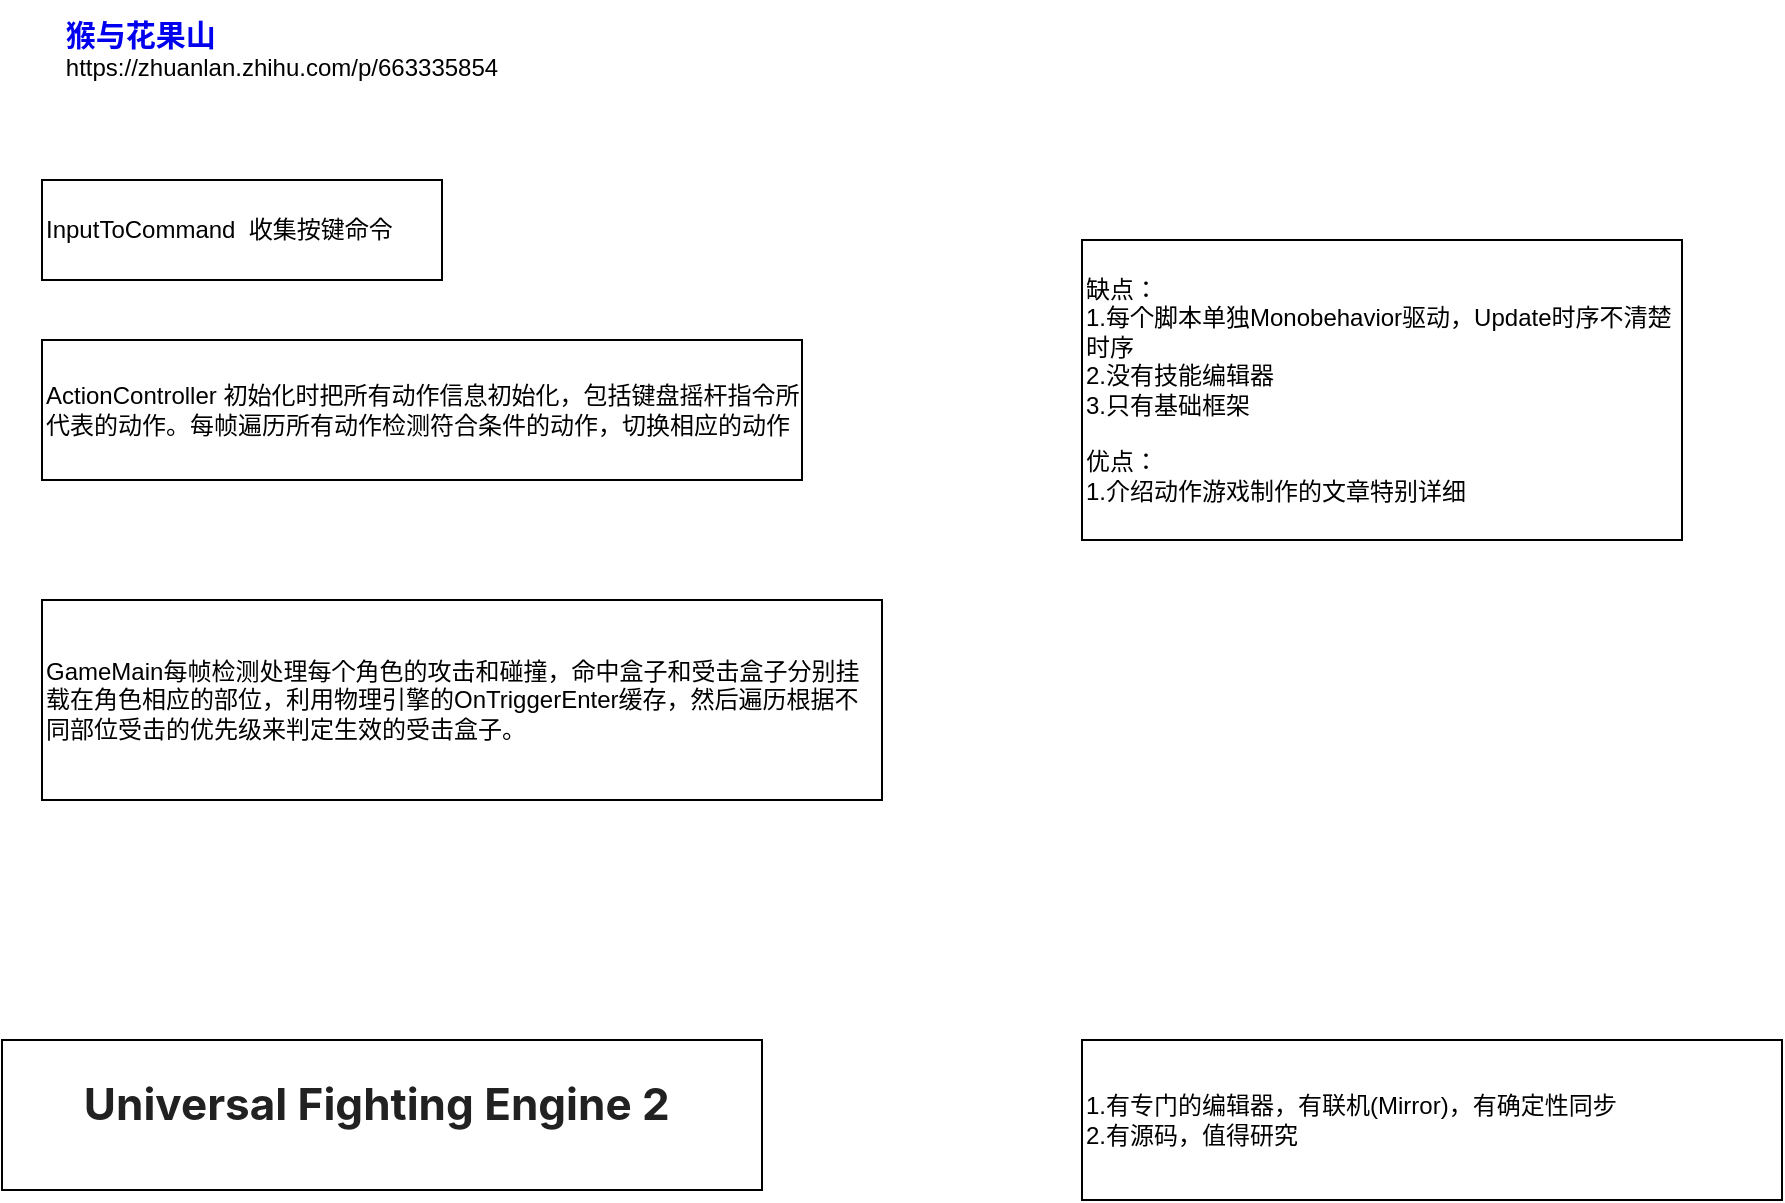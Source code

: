 <mxfile version="27.1.4">
  <diagram name="第 1 页" id="pRRUgsxb1vLFD_V7el0t">
    <mxGraphModel dx="1665" dy="751" grid="1" gridSize="10" guides="1" tooltips="1" connect="1" arrows="1" fold="1" page="1" pageScale="1" pageWidth="827" pageHeight="1169" math="0" shadow="0">
      <root>
        <mxCell id="0" />
        <mxCell id="1" parent="0" />
        <mxCell id="HGFAVMkTPXAVULa8MWvB-2" value="&lt;div style=&quot;text-align: left;&quot;&gt;&lt;a style=&quot;text-wrap: nowrap; text-decoration-line: none; font-family: -apple-system, BlinkMacSystemFont, &amp;quot;Helvetica Neue&amp;quot;, &amp;quot;PingFang SC&amp;quot;, &amp;quot;Microsoft YaHei&amp;quot;, &amp;quot;Source Han Sans SC&amp;quot;, &amp;quot;Noto Sans CJK SC&amp;quot;, &amp;quot;WenQuanYi Micro Hei&amp;quot;, sans-serif; font-size: 15px; font-weight: 600; background-color: rgb(255, 255, 255);&quot; data-za-detail-view-element_name=&quot;User&quot; class=&quot;UserLink-link&quot; target=&quot;_blank&quot; href=&quot;https://www.zhihu.com/people/stone-shi-47&quot;&gt;猴与花果山&lt;/a&gt;&lt;/div&gt;&lt;div style=&quot;text-align: left;&quot;&gt;https://zhuanlan.zhihu.com/p/663335854&lt;br&gt;&lt;/div&gt;" style="text;html=1;align=center;verticalAlign=middle;whiteSpace=wrap;rounded=0;" vertex="1" parent="1">
          <mxGeometry x="120" y="80" width="240" height="50" as="geometry" />
        </mxCell>
        <mxCell id="HGFAVMkTPXAVULa8MWvB-3" value="InputToCommand&amp;nbsp; 收集按键命令" style="rounded=0;whiteSpace=wrap;html=1;align=left;" vertex="1" parent="1">
          <mxGeometry x="120" y="170" width="200" height="50" as="geometry" />
        </mxCell>
        <mxCell id="HGFAVMkTPXAVULa8MWvB-4" value="ActionController 初始化时把所有动作信息初始化，包括键盘摇杆指令所代表的动作。每帧遍历所有动作检测符合条件的动作，切换相应的动作" style="rounded=0;whiteSpace=wrap;html=1;align=left;" vertex="1" parent="1">
          <mxGeometry x="120" y="250" width="380" height="70" as="geometry" />
        </mxCell>
        <mxCell id="HGFAVMkTPXAVULa8MWvB-5" value="GameMain每帧检测处理每个角色的攻击和碰撞，命中盒子和受击盒子分别挂载在角色相应的部位，利用物理引擎的OnTriggerEnter缓存，然后遍历根据不同部位受击的优先级来判定生效的受击盒子。" style="rounded=0;whiteSpace=wrap;html=1;align=left;" vertex="1" parent="1">
          <mxGeometry x="120" y="380" width="420" height="100" as="geometry" />
        </mxCell>
        <mxCell id="HGFAVMkTPXAVULa8MWvB-6" value="缺点：&lt;div&gt;1.每个脚本单独Monobehavior驱动，Update时序不清楚时序&lt;/div&gt;&lt;div&gt;2.没有技能编辑器&lt;/div&gt;&lt;div&gt;3.只有基础框架&lt;/div&gt;&lt;div&gt;&lt;br&gt;&lt;/div&gt;&lt;div&gt;优点：&lt;/div&gt;&lt;div&gt;1.介绍动作游戏制作的文章特别详细&lt;/div&gt;" style="rounded=0;whiteSpace=wrap;html=1;align=left;" vertex="1" parent="1">
          <mxGeometry x="640" y="200" width="300" height="150" as="geometry" />
        </mxCell>
        <mxCell id="HGFAVMkTPXAVULa8MWvB-7" value="&lt;h1 style=&quot;box-sizing: inherit; margin: 0px 0px 12px; padding: 0px; font-size: 22px; color: rgb(33, 33, 33); line-height: 1.2; font-family: Inter, &amp;quot;Noto Sans SC&amp;quot;, &amp;quot;Noto Sans JP&amp;quot;, &amp;quot;Noto Sans KR&amp;quot;, Roboto, -apple-system, BlinkMacSystemFont, &amp;quot;Segoe UI&amp;quot;, Oxygen, Ubuntu, Cantarell, &amp;quot;Fira Sans&amp;quot;, &amp;quot;Droid Sans&amp;quot;, &amp;quot;Helvetica Neue&amp;quot;, Helvetica, Arial, sans-serif; text-align: start; background-color: rgb(255, 255, 255);&quot; data-reactid=&quot;300&quot; class=&quot;cfm2v&quot;&gt;Universal Fighting Engine 2&amp;nbsp;&lt;/h1&gt;" style="rounded=0;whiteSpace=wrap;html=1;" vertex="1" parent="1">
          <mxGeometry x="100" y="600" width="380" height="75" as="geometry" />
        </mxCell>
        <mxCell id="HGFAVMkTPXAVULa8MWvB-8" value="1.有专门的编辑器，有联机(Mirror)，有确定性同步&lt;div&gt;2.有源码，值得研究&lt;/div&gt;" style="rounded=0;whiteSpace=wrap;html=1;align=left;" vertex="1" parent="1">
          <mxGeometry x="640" y="600" width="350" height="80" as="geometry" />
        </mxCell>
      </root>
    </mxGraphModel>
  </diagram>
</mxfile>

